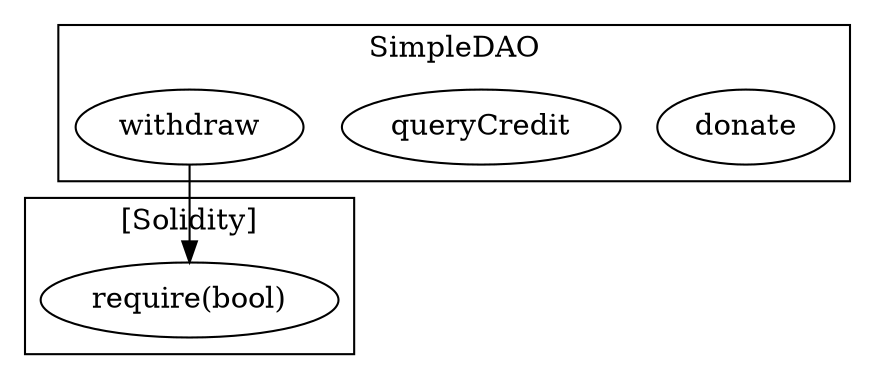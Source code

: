strict digraph {
subgraph cluster_62_SimpleDAO {
label = "SimpleDAO"
"62_donate" [label="donate"]
"62_queryCredit" [label="queryCredit"]
"62_withdraw" [label="withdraw"]
}subgraph cluster_solidity {
label = "[Solidity]"
"require(bool)" 
"62_withdraw" -> "require(bool)"
}
}